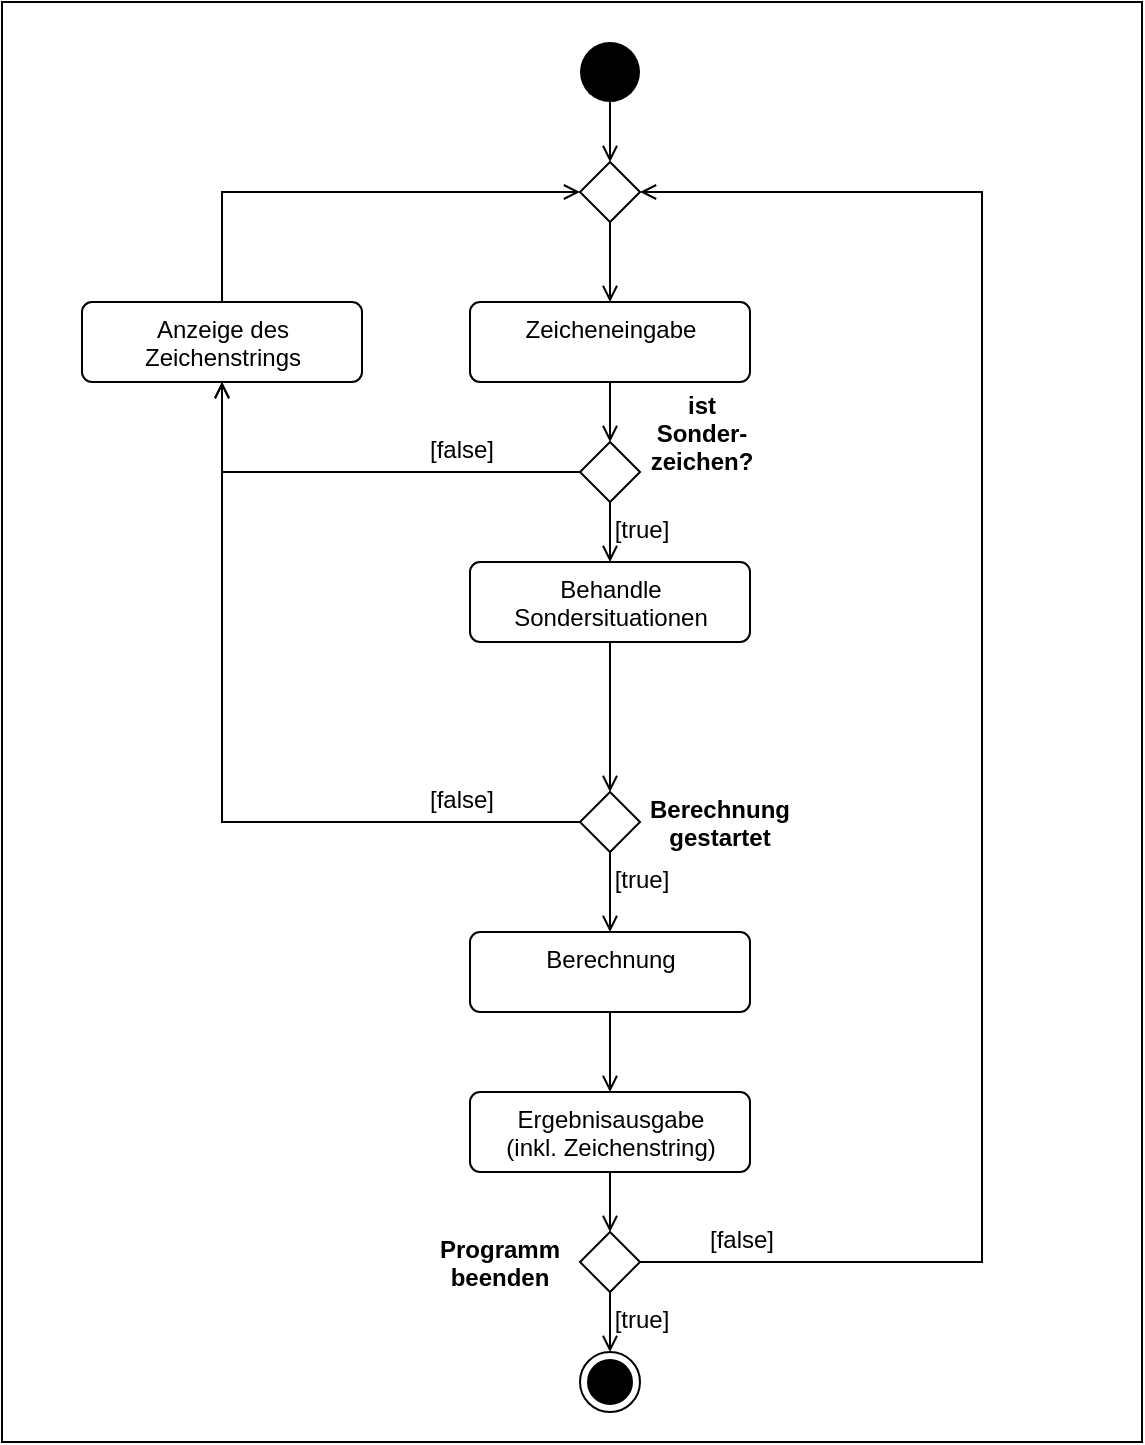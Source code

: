 <mxfile version="16.5.1" type="device"><diagram id="N2v55ms15y07ZFAai2nP" name="Seite-1"><mxGraphModel dx="1102" dy="857" grid="1" gridSize="10" guides="1" tooltips="1" connect="1" arrows="1" fold="1" page="1" pageScale="1" pageWidth="827" pageHeight="1169" math="0" shadow="0"><root><mxCell id="0"/><mxCell id="1" parent="0"/><mxCell id="__KXeSsTTpeE67eQn32V-43" value="" style="rounded=0;whiteSpace=wrap;html=1;" vertex="1" parent="1"><mxGeometry x="110" y="30" width="570" height="720" as="geometry"/></mxCell><mxCell id="__KXeSsTTpeE67eQn32V-11" value="" style="edgeStyle=orthogonalEdgeStyle;rounded=0;orthogonalLoop=1;jettySize=auto;html=1;endArrow=open;endFill=0;" edge="1" parent="1" source="__KXeSsTTpeE67eQn32V-1" target="__KXeSsTTpeE67eQn32V-6"><mxGeometry relative="1" as="geometry"/></mxCell><mxCell id="__KXeSsTTpeE67eQn32V-1" value="" style="ellipse;fillColor=#000000;strokeColor=none;" vertex="1" parent="1"><mxGeometry x="399" y="50" width="30" height="30" as="geometry"/></mxCell><mxCell id="__KXeSsTTpeE67eQn32V-28" style="edgeStyle=orthogonalEdgeStyle;rounded=0;orthogonalLoop=1;jettySize=auto;html=1;exitX=1;exitY=0.5;exitDx=0;exitDy=0;entryX=1;entryY=0.5;entryDx=0;entryDy=0;endArrow=open;endFill=0;" edge="1" parent="1" target="__KXeSsTTpeE67eQn32V-6"><mxGeometry relative="1" as="geometry"><mxPoint x="429" y="660" as="sourcePoint"/><mxPoint x="429" y="300" as="targetPoint"/><Array as="points"><mxPoint x="600" y="660"/><mxPoint x="600" y="125"/></Array></mxGeometry></mxCell><mxCell id="__KXeSsTTpeE67eQn32V-24" value="" style="edgeStyle=orthogonalEdgeStyle;rounded=0;orthogonalLoop=1;jettySize=auto;html=1;endArrow=open;endFill=0;" edge="1" parent="1" source="__KXeSsTTpeE67eQn32V-3" target="__KXeSsTTpeE67eQn32V-21"><mxGeometry relative="1" as="geometry"/></mxCell><mxCell id="__KXeSsTTpeE67eQn32V-3" value="Berechnung" style="html=1;align=center;verticalAlign=top;rounded=1;absoluteArcSize=1;arcSize=10;dashed=0;" vertex="1" parent="1"><mxGeometry x="344" y="495" width="140" height="40" as="geometry"/></mxCell><mxCell id="__KXeSsTTpeE67eQn32V-4" style="edgeStyle=orthogonalEdgeStyle;rounded=0;orthogonalLoop=1;jettySize=auto;html=1;exitX=0;exitY=1;exitDx=0;exitDy=0;entryX=1;entryY=1;entryDx=0;entryDy=0;" edge="1" parent="1" source="__KXeSsTTpeE67eQn32V-1" target="__KXeSsTTpeE67eQn32V-1"><mxGeometry relative="1" as="geometry"/></mxCell><mxCell id="__KXeSsTTpeE67eQn32V-13" value="" style="edgeStyle=orthogonalEdgeStyle;rounded=0;orthogonalLoop=1;jettySize=auto;html=1;endArrow=open;endFill=0;entryX=0.5;entryY=0;entryDx=0;entryDy=0;" edge="1" parent="1" source="__KXeSsTTpeE67eQn32V-5" target="__KXeSsTTpeE67eQn32V-35"><mxGeometry relative="1" as="geometry"><mxPoint x="414" y="250" as="targetPoint"/></mxGeometry></mxCell><mxCell id="__KXeSsTTpeE67eQn32V-5" value="Zeicheneingabe" style="html=1;align=center;verticalAlign=top;rounded=1;absoluteArcSize=1;arcSize=10;dashed=0;" vertex="1" parent="1"><mxGeometry x="344" y="180" width="140" height="40" as="geometry"/></mxCell><mxCell id="__KXeSsTTpeE67eQn32V-12" value="" style="edgeStyle=orthogonalEdgeStyle;rounded=0;orthogonalLoop=1;jettySize=auto;html=1;entryX=0.5;entryY=0;entryDx=0;entryDy=0;endArrow=open;endFill=0;" edge="1" parent="1" source="__KXeSsTTpeE67eQn32V-6" target="__KXeSsTTpeE67eQn32V-5"><mxGeometry relative="1" as="geometry"/></mxCell><mxCell id="__KXeSsTTpeE67eQn32V-6" value="" style="rhombus;" vertex="1" parent="1"><mxGeometry x="399" y="110" width="30" height="30" as="geometry"/></mxCell><mxCell id="__KXeSsTTpeE67eQn32V-17" value="" style="edgeStyle=orthogonalEdgeStyle;rounded=0;orthogonalLoop=1;jettySize=auto;html=1;endArrow=open;endFill=0;" edge="1" parent="1" source="__KXeSsTTpeE67eQn32V-8" target="__KXeSsTTpeE67eQn32V-3"><mxGeometry relative="1" as="geometry"/></mxCell><mxCell id="__KXeSsTTpeE67eQn32V-26" style="edgeStyle=orthogonalEdgeStyle;rounded=0;orthogonalLoop=1;jettySize=auto;html=1;exitX=0;exitY=0.5;exitDx=0;exitDy=0;entryX=0.5;entryY=1;entryDx=0;entryDy=0;endArrow=open;endFill=0;" edge="1" parent="1" source="__KXeSsTTpeE67eQn32V-8" target="__KXeSsTTpeE67eQn32V-25"><mxGeometry relative="1" as="geometry"/></mxCell><mxCell id="__KXeSsTTpeE67eQn32V-8" value="" style="rhombus;" vertex="1" parent="1"><mxGeometry x="399" y="425" width="30" height="30" as="geometry"/></mxCell><mxCell id="__KXeSsTTpeE67eQn32V-16" value="Berechnung&#10;gestartet" style="text;align=center;fontStyle=1;verticalAlign=middle;spacingLeft=3;spacingRight=3;strokeColor=none;rotatable=0;points=[[0,0.5],[1,0.5]];portConstraint=eastwest;" vertex="1" parent="1"><mxGeometry x="429" y="415" width="80" height="50" as="geometry"/></mxCell><mxCell id="__KXeSsTTpeE67eQn32V-19" value="[true]" style="text;align=center;fontStyle=0;verticalAlign=middle;spacingLeft=3;spacingRight=3;strokeColor=none;rotatable=0;points=[[0,0.5],[1,0.5]];portConstraint=eastwest;" vertex="1" parent="1"><mxGeometry x="390" y="455" width="80" height="26" as="geometry"/></mxCell><mxCell id="__KXeSsTTpeE67eQn32V-20" value="[false]" style="text;align=center;fontStyle=0;verticalAlign=middle;spacingLeft=3;spacingRight=3;strokeColor=none;rotatable=0;points=[[0,0.5],[1,0.5]];portConstraint=eastwest;" vertex="1" parent="1"><mxGeometry x="300" y="415" width="80" height="26" as="geometry"/></mxCell><mxCell id="__KXeSsTTpeE67eQn32V-23" value="" style="edgeStyle=orthogonalEdgeStyle;rounded=0;orthogonalLoop=1;jettySize=auto;html=1;endArrow=open;endFill=0;" edge="1" parent="1" source="__KXeSsTTpeE67eQn32V-21"><mxGeometry relative="1" as="geometry"><mxPoint x="414" y="645" as="targetPoint"/></mxGeometry></mxCell><mxCell id="__KXeSsTTpeE67eQn32V-21" value="Ergebnisausgabe &lt;br&gt;(inkl. Zeichenstring)" style="html=1;align=center;verticalAlign=top;rounded=1;absoluteArcSize=1;arcSize=10;dashed=0;" vertex="1" parent="1"><mxGeometry x="344" y="575" width="140" height="40" as="geometry"/></mxCell><mxCell id="__KXeSsTTpeE67eQn32V-27" style="edgeStyle=orthogonalEdgeStyle;rounded=0;orthogonalLoop=1;jettySize=auto;html=1;exitX=0.5;exitY=0;exitDx=0;exitDy=0;entryX=0;entryY=0.5;entryDx=0;entryDy=0;endArrow=open;endFill=0;" edge="1" parent="1" source="__KXeSsTTpeE67eQn32V-25" target="__KXeSsTTpeE67eQn32V-6"><mxGeometry relative="1" as="geometry"/></mxCell><mxCell id="__KXeSsTTpeE67eQn32V-25" value="Anzeige des&lt;br&gt;Zeichenstrings" style="html=1;align=center;verticalAlign=top;rounded=1;absoluteArcSize=1;arcSize=10;dashed=0;" vertex="1" parent="1"><mxGeometry x="150" y="180" width="140" height="40" as="geometry"/></mxCell><mxCell id="__KXeSsTTpeE67eQn32V-33" value="" style="edgeStyle=orthogonalEdgeStyle;rounded=0;orthogonalLoop=1;jettySize=auto;html=1;endArrow=open;endFill=0;" edge="1" parent="1" source="__KXeSsTTpeE67eQn32V-29" target="__KXeSsTTpeE67eQn32V-30"><mxGeometry relative="1" as="geometry"/></mxCell><mxCell id="__KXeSsTTpeE67eQn32V-29" value="" style="rhombus;" vertex="1" parent="1"><mxGeometry x="399" y="645" width="30" height="30" as="geometry"/></mxCell><mxCell id="__KXeSsTTpeE67eQn32V-30" value="" style="ellipse;html=1;shape=endState;fillColor=#000000;strokeColor=#000000;" vertex="1" parent="1"><mxGeometry x="399" y="705" width="30" height="30" as="geometry"/></mxCell><mxCell id="__KXeSsTTpeE67eQn32V-31" value="[false]" style="text;align=center;fontStyle=0;verticalAlign=middle;spacingLeft=3;spacingRight=3;strokeColor=none;rotatable=0;points=[[0,0.5],[1,0.5]];portConstraint=eastwest;" vertex="1" parent="1"><mxGeometry x="440" y="635" width="80" height="26" as="geometry"/></mxCell><mxCell id="__KXeSsTTpeE67eQn32V-32" value="[true]" style="text;align=center;fontStyle=0;verticalAlign=middle;spacingLeft=3;spacingRight=3;strokeColor=none;rotatable=0;points=[[0,0.5],[1,0.5]];portConstraint=eastwest;" vertex="1" parent="1"><mxGeometry x="390" y="675" width="80" height="26" as="geometry"/></mxCell><mxCell id="__KXeSsTTpeE67eQn32V-34" value="Programm&#10;beenden" style="text;align=center;fontStyle=1;verticalAlign=middle;spacingLeft=3;spacingRight=3;strokeColor=none;rotatable=0;points=[[0,0.5],[1,0.5]];portConstraint=eastwest;" vertex="1" parent="1"><mxGeometry x="319" y="635" width="80" height="50" as="geometry"/></mxCell><mxCell id="__KXeSsTTpeE67eQn32V-38" style="edgeStyle=orthogonalEdgeStyle;rounded=0;orthogonalLoop=1;jettySize=auto;html=1;exitX=0;exitY=0.5;exitDx=0;exitDy=0;entryX=0.5;entryY=1;entryDx=0;entryDy=0;endArrow=open;endFill=0;" edge="1" parent="1" source="__KXeSsTTpeE67eQn32V-35" target="__KXeSsTTpeE67eQn32V-25"><mxGeometry relative="1" as="geometry"/></mxCell><mxCell id="__KXeSsTTpeE67eQn32V-40" value="" style="edgeStyle=orthogonalEdgeStyle;rounded=0;orthogonalLoop=1;jettySize=auto;html=1;endArrow=open;endFill=0;" edge="1" parent="1" source="__KXeSsTTpeE67eQn32V-35" target="__KXeSsTTpeE67eQn32V-39"><mxGeometry relative="1" as="geometry"/></mxCell><mxCell id="__KXeSsTTpeE67eQn32V-35" value="" style="rhombus;" vertex="1" parent="1"><mxGeometry x="399" y="250" width="30" height="30" as="geometry"/></mxCell><mxCell id="__KXeSsTTpeE67eQn32V-36" value="ist &#10;Sonder-&#10;zeichen?" style="text;align=center;fontStyle=1;verticalAlign=middle;spacingLeft=3;spacingRight=3;strokeColor=none;rotatable=0;points=[[0,0.5],[1,0.5]];portConstraint=eastwest;" vertex="1" parent="1"><mxGeometry x="420" y="220" width="80" height="50" as="geometry"/></mxCell><mxCell id="__KXeSsTTpeE67eQn32V-37" value="[false]" style="text;align=center;fontStyle=0;verticalAlign=middle;spacingLeft=3;spacingRight=3;strokeColor=none;rotatable=0;points=[[0,0.5],[1,0.5]];portConstraint=eastwest;" vertex="1" parent="1"><mxGeometry x="300" y="240" width="80" height="26" as="geometry"/></mxCell><mxCell id="__KXeSsTTpeE67eQn32V-42" value="" style="edgeStyle=orthogonalEdgeStyle;rounded=0;orthogonalLoop=1;jettySize=auto;html=1;endArrow=open;endFill=0;entryX=0.5;entryY=0;entryDx=0;entryDy=0;" edge="1" parent="1" source="__KXeSsTTpeE67eQn32V-39" target="__KXeSsTTpeE67eQn32V-8"><mxGeometry relative="1" as="geometry"><mxPoint x="414" y="410" as="targetPoint"/></mxGeometry></mxCell><mxCell id="__KXeSsTTpeE67eQn32V-39" value="Behandle &lt;br&gt;Sondersituationen" style="html=1;align=center;verticalAlign=top;rounded=1;absoluteArcSize=1;arcSize=10;dashed=0;" vertex="1" parent="1"><mxGeometry x="344" y="310" width="140" height="40" as="geometry"/></mxCell><mxCell id="__KXeSsTTpeE67eQn32V-44" value="[true]" style="text;align=center;fontStyle=0;verticalAlign=middle;spacingLeft=3;spacingRight=3;strokeColor=none;rotatable=0;points=[[0,0.5],[1,0.5]];portConstraint=eastwest;" vertex="1" parent="1"><mxGeometry x="390" y="280" width="80" height="26" as="geometry"/></mxCell></root></mxGraphModel></diagram></mxfile>